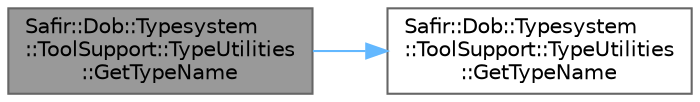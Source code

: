 digraph "Safir::Dob::Typesystem::ToolSupport::TypeUtilities::GetTypeName"
{
 // LATEX_PDF_SIZE
  bgcolor="transparent";
  edge [fontname=Helvetica,fontsize=10,labelfontname=Helvetica,labelfontsize=10];
  node [fontname=Helvetica,fontsize=10,shape=box,height=0.2,width=0.4];
  rankdir="LR";
  Node1 [label="Safir::Dob::Typesystem\l::ToolSupport::TypeUtilities\l::GetTypeName",height=0.2,width=0.4,color="gray40", fillcolor="grey60", style="filled", fontcolor="black",tooltip="Finds corresponding type name to a member or parameter description."];
  Node1 -> Node2 [color="steelblue1",style="solid"];
  Node2 [label="Safir::Dob::Typesystem\l::ToolSupport::TypeUtilities\l::GetTypeName",height=0.2,width=0.4,color="grey40", fillcolor="white", style="filled",URL="$a00406.html#a68a0799fd940da66255e9fb4977edda9",tooltip="Finds corresponding type name to a memberType."];
}
